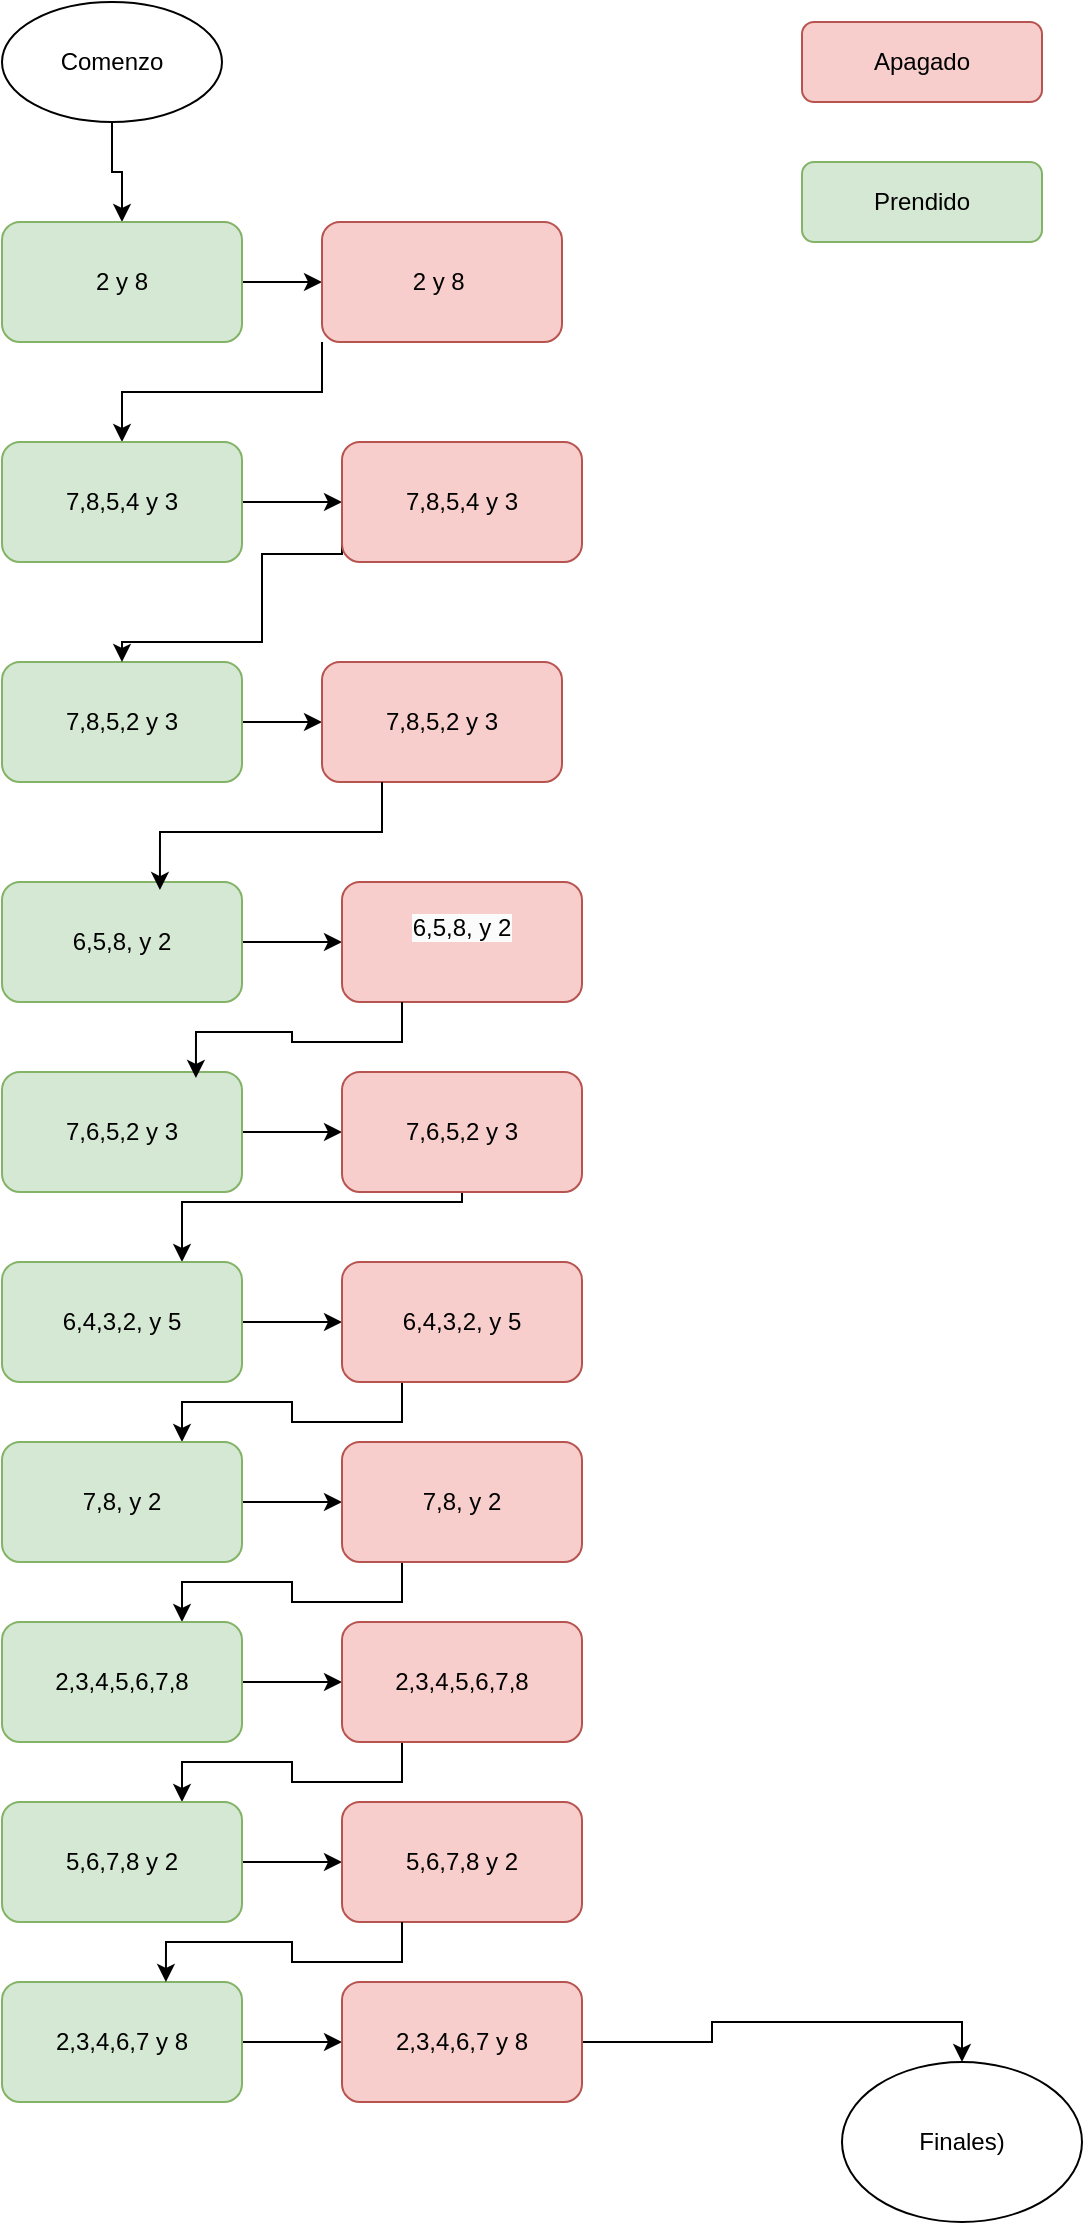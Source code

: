 <mxfile version="24.8.6">
  <diagram name="Página-1" id="GEBvIMfAwYMpBoTknf_l">
    <mxGraphModel dx="1426" dy="817" grid="1" gridSize="10" guides="1" tooltips="1" connect="1" arrows="1" fold="1" page="1" pageScale="1" pageWidth="827" pageHeight="1169" math="0" shadow="0">
      <root>
        <mxCell id="0" />
        <mxCell id="1" parent="0" />
        <mxCell id="pCkRxr9xYV_DmDdtoH0J-1" value="" style="edgeStyle=orthogonalEdgeStyle;rounded=0;orthogonalLoop=1;jettySize=auto;html=1;" edge="1" parent="1" source="-TUOlVaBCOF6hDt7viKi-1" target="-TUOlVaBCOF6hDt7viKi-2">
          <mxGeometry relative="1" as="geometry" />
        </mxCell>
        <mxCell id="-TUOlVaBCOF6hDt7viKi-1" value="Comenzo" style="ellipse;whiteSpace=wrap;" parent="1" vertex="1">
          <mxGeometry x="150" y="50" width="110" height="60" as="geometry" />
        </mxCell>
        <mxCell id="-TUOlVaBCOF6hDt7viKi-12" value="" style="edgeStyle=orthogonalEdgeStyle;rounded=0;orthogonalLoop=1;jettySize=auto;html=1;" parent="1" source="-TUOlVaBCOF6hDt7viKi-2" target="-TUOlVaBCOF6hDt7viKi-3" edge="1">
          <mxGeometry relative="1" as="geometry" />
        </mxCell>
        <mxCell id="-TUOlVaBCOF6hDt7viKi-2" value="2 y 8" style="rounded=1;whiteSpace=wrap;html=1;fillColor=#d5e8d4;strokeColor=#82b366;" parent="1" vertex="1">
          <mxGeometry x="150" y="160" width="120" height="60" as="geometry" />
        </mxCell>
        <mxCell id="-TUOlVaBCOF6hDt7viKi-17" style="edgeStyle=orthogonalEdgeStyle;rounded=0;orthogonalLoop=1;jettySize=auto;html=1;exitX=0;exitY=1;exitDx=0;exitDy=0;entryX=0.5;entryY=0;entryDx=0;entryDy=0;" parent="1" source="-TUOlVaBCOF6hDt7viKi-3" target="-TUOlVaBCOF6hDt7viKi-4" edge="1">
          <mxGeometry relative="1" as="geometry">
            <mxPoint x="300" y="230" as="sourcePoint" />
            <mxPoint x="200" y="310" as="targetPoint" />
          </mxGeometry>
        </mxCell>
        <mxCell id="-TUOlVaBCOF6hDt7viKi-3" value="2 y 8&amp;nbsp;" style="rounded=1;whiteSpace=wrap;html=1;fillColor=#f8cecc;strokeColor=#b85450;" parent="1" vertex="1">
          <mxGeometry x="310" y="160" width="120" height="60" as="geometry" />
        </mxCell>
        <mxCell id="-TUOlVaBCOF6hDt7viKi-13" value="" style="edgeStyle=orthogonalEdgeStyle;rounded=0;orthogonalLoop=1;jettySize=auto;html=1;entryX=0;entryY=0.5;entryDx=0;entryDy=0;" parent="1" source="-TUOlVaBCOF6hDt7viKi-4" target="-TUOlVaBCOF6hDt7viKi-21" edge="1">
          <mxGeometry relative="1" as="geometry">
            <mxPoint x="310" y="300" as="targetPoint" />
          </mxGeometry>
        </mxCell>
        <mxCell id="-TUOlVaBCOF6hDt7viKi-4" value="7,8,5,4 y 3" style="rounded=1;whiteSpace=wrap;html=1;fillColor=#d5e8d4;strokeColor=#82b366;" parent="1" vertex="1">
          <mxGeometry x="150" y="270" width="120" height="60" as="geometry" />
        </mxCell>
        <mxCell id="-TUOlVaBCOF6hDt7viKi-14" value="" style="edgeStyle=orthogonalEdgeStyle;rounded=0;orthogonalLoop=1;jettySize=auto;html=1;" parent="1" source="-TUOlVaBCOF6hDt7viKi-6" target="-TUOlVaBCOF6hDt7viKi-7" edge="1">
          <mxGeometry relative="1" as="geometry" />
        </mxCell>
        <mxCell id="-TUOlVaBCOF6hDt7viKi-6" value="7,8,5,2 y 3" style="rounded=1;whiteSpace=wrap;html=1;fillColor=#d5e8d4;strokeColor=#82b366;" parent="1" vertex="1">
          <mxGeometry x="150" y="380" width="120" height="60" as="geometry" />
        </mxCell>
        <mxCell id="-TUOlVaBCOF6hDt7viKi-7" value="7,8,5,2 y 3" style="rounded=1;whiteSpace=wrap;html=1;fillColor=#f8cecc;strokeColor=#b85450;" parent="1" vertex="1">
          <mxGeometry x="310" y="380" width="120" height="60" as="geometry" />
        </mxCell>
        <mxCell id="-TUOlVaBCOF6hDt7viKi-15" value="" style="edgeStyle=orthogonalEdgeStyle;rounded=0;orthogonalLoop=1;jettySize=auto;html=1;" parent="1" source="-TUOlVaBCOF6hDt7viKi-8" target="-TUOlVaBCOF6hDt7viKi-9" edge="1">
          <mxGeometry relative="1" as="geometry" />
        </mxCell>
        <mxCell id="-TUOlVaBCOF6hDt7viKi-8" value="6,5,8, y 2" style="rounded=1;whiteSpace=wrap;html=1;fillColor=#d5e8d4;strokeColor=#82b366;" parent="1" vertex="1">
          <mxGeometry x="150" y="490" width="120" height="60" as="geometry" />
        </mxCell>
        <mxCell id="-TUOlVaBCOF6hDt7viKi-9" value="&#xa;&lt;span style=&quot;color: rgb(0, 0, 0); font-family: Helvetica; font-size: 12px; font-style: normal; font-variant-ligatures: normal; font-variant-caps: normal; font-weight: 400; letter-spacing: normal; orphans: 2; text-align: center; text-indent: 0px; text-transform: none; widows: 2; word-spacing: 0px; -webkit-text-stroke-width: 0px; white-space: normal; background-color: rgb(251, 251, 251); text-decoration-thickness: initial; text-decoration-style: initial; text-decoration-color: initial; display: inline !important; float: none;&quot;&gt;6,5,8, y 2&lt;/span&gt;&#xa;&#xa;" style="rounded=1;whiteSpace=wrap;html=1;fillColor=#f8cecc;strokeColor=#b85450;" parent="1" vertex="1">
          <mxGeometry x="320" y="490" width="120" height="60" as="geometry" />
        </mxCell>
        <mxCell id="-TUOlVaBCOF6hDt7viKi-16" value="" style="edgeStyle=orthogonalEdgeStyle;rounded=0;orthogonalLoop=1;jettySize=auto;html=1;" parent="1" source="-TUOlVaBCOF6hDt7viKi-10" target="-TUOlVaBCOF6hDt7viKi-11" edge="1">
          <mxGeometry relative="1" as="geometry" />
        </mxCell>
        <mxCell id="-TUOlVaBCOF6hDt7viKi-10" value="7,6,5,2 y 3" style="rounded=1;whiteSpace=wrap;html=1;fillColor=#d5e8d4;strokeColor=#82b366;" parent="1" vertex="1">
          <mxGeometry x="150" y="585" width="120" height="60" as="geometry" />
        </mxCell>
        <mxCell id="pCkRxr9xYV_DmDdtoH0J-13" style="edgeStyle=orthogonalEdgeStyle;rounded=0;orthogonalLoop=1;jettySize=auto;html=1;entryX=0.75;entryY=0;entryDx=0;entryDy=0;" edge="1" parent="1" source="-TUOlVaBCOF6hDt7viKi-11" target="pCkRxr9xYV_DmDdtoH0J-2">
          <mxGeometry relative="1" as="geometry">
            <Array as="points">
              <mxPoint x="380" y="650" />
              <mxPoint x="240" y="650" />
            </Array>
          </mxGeometry>
        </mxCell>
        <mxCell id="-TUOlVaBCOF6hDt7viKi-11" value="7,6,5,2 y 3" style="rounded=1;whiteSpace=wrap;html=1;fillColor=#f8cecc;strokeColor=#b85450;" parent="1" vertex="1">
          <mxGeometry x="320" y="585" width="120" height="60" as="geometry" />
        </mxCell>
        <mxCell id="-TUOlVaBCOF6hDt7viKi-18" style="edgeStyle=orthogonalEdgeStyle;rounded=0;orthogonalLoop=1;jettySize=auto;html=1;exitX=0;exitY=0.833;exitDx=0;exitDy=0;entryX=0.5;entryY=0;entryDx=0;entryDy=0;exitPerimeter=0;" parent="1" source="-TUOlVaBCOF6hDt7viKi-21" target="-TUOlVaBCOF6hDt7viKi-6" edge="1">
          <mxGeometry relative="1" as="geometry">
            <mxPoint x="316.96" y="325.98" as="sourcePoint" />
            <mxPoint x="220" y="390" as="targetPoint" />
            <Array as="points">
              <mxPoint x="320" y="326" />
              <mxPoint x="280" y="326" />
              <mxPoint x="280" y="370" />
              <mxPoint x="210" y="370" />
            </Array>
          </mxGeometry>
        </mxCell>
        <mxCell id="-TUOlVaBCOF6hDt7viKi-19" style="edgeStyle=orthogonalEdgeStyle;rounded=0;orthogonalLoop=1;jettySize=auto;html=1;exitX=0.25;exitY=1;exitDx=0;exitDy=0;entryX=0.658;entryY=0.067;entryDx=0;entryDy=0;entryPerimeter=0;" parent="1" source="-TUOlVaBCOF6hDt7viKi-7" target="-TUOlVaBCOF6hDt7viKi-8" edge="1">
          <mxGeometry relative="1" as="geometry" />
        </mxCell>
        <mxCell id="-TUOlVaBCOF6hDt7viKi-20" style="edgeStyle=orthogonalEdgeStyle;rounded=0;orthogonalLoop=1;jettySize=auto;html=1;exitX=0.25;exitY=1;exitDx=0;exitDy=0;entryX=0.808;entryY=0.05;entryDx=0;entryDy=0;entryPerimeter=0;" parent="1" source="-TUOlVaBCOF6hDt7viKi-9" target="-TUOlVaBCOF6hDt7viKi-10" edge="1">
          <mxGeometry relative="1" as="geometry" />
        </mxCell>
        <mxCell id="-TUOlVaBCOF6hDt7viKi-21" value="7,8,5,4 y 3" style="rounded=1;whiteSpace=wrap;html=1;fillColor=#f8cecc;strokeColor=#b85450;" parent="1" vertex="1">
          <mxGeometry x="320" y="270" width="120" height="60" as="geometry" />
        </mxCell>
        <mxCell id="-TUOlVaBCOF6hDt7viKi-22" value="Apagado" style="rounded=1;whiteSpace=wrap;html=1;fillColor=#f8cecc;strokeColor=#b85450;" parent="1" vertex="1">
          <mxGeometry x="550" y="60" width="120" height="40" as="geometry" />
        </mxCell>
        <mxCell id="pCkRxr9xYV_DmDdtoH0J-19" value="" style="edgeStyle=orthogonalEdgeStyle;rounded=0;orthogonalLoop=1;jettySize=auto;html=1;" edge="1" parent="1" source="pCkRxr9xYV_DmDdtoH0J-2" target="pCkRxr9xYV_DmDdtoH0J-3">
          <mxGeometry relative="1" as="geometry" />
        </mxCell>
        <mxCell id="pCkRxr9xYV_DmDdtoH0J-2" value="6,4,3,2, y 5" style="rounded=1;whiteSpace=wrap;html=1;fillColor=#d5e8d4;strokeColor=#82b366;" vertex="1" parent="1">
          <mxGeometry x="150" y="680" width="120" height="60" as="geometry" />
        </mxCell>
        <mxCell id="pCkRxr9xYV_DmDdtoH0J-15" style="edgeStyle=orthogonalEdgeStyle;rounded=0;orthogonalLoop=1;jettySize=auto;html=1;exitX=0.25;exitY=1;exitDx=0;exitDy=0;entryX=0.75;entryY=0;entryDx=0;entryDy=0;" edge="1" parent="1" source="pCkRxr9xYV_DmDdtoH0J-3" target="pCkRxr9xYV_DmDdtoH0J-4">
          <mxGeometry relative="1" as="geometry" />
        </mxCell>
        <mxCell id="pCkRxr9xYV_DmDdtoH0J-3" value="6,4,3,2, y 5" style="rounded=1;whiteSpace=wrap;html=1;fillColor=#f8cecc;strokeColor=#b85450;" vertex="1" parent="1">
          <mxGeometry x="320" y="680" width="120" height="60" as="geometry" />
        </mxCell>
        <mxCell id="pCkRxr9xYV_DmDdtoH0J-20" value="" style="edgeStyle=orthogonalEdgeStyle;rounded=0;orthogonalLoop=1;jettySize=auto;html=1;" edge="1" parent="1" source="pCkRxr9xYV_DmDdtoH0J-4" target="pCkRxr9xYV_DmDdtoH0J-5">
          <mxGeometry relative="1" as="geometry" />
        </mxCell>
        <mxCell id="pCkRxr9xYV_DmDdtoH0J-4" value="7,8, y 2" style="rounded=1;whiteSpace=wrap;html=1;fillColor=#d5e8d4;strokeColor=#82b366;" vertex="1" parent="1">
          <mxGeometry x="150" y="770" width="120" height="60" as="geometry" />
        </mxCell>
        <mxCell id="pCkRxr9xYV_DmDdtoH0J-16" style="edgeStyle=orthogonalEdgeStyle;rounded=0;orthogonalLoop=1;jettySize=auto;html=1;exitX=0.25;exitY=1;exitDx=0;exitDy=0;entryX=0.75;entryY=0;entryDx=0;entryDy=0;" edge="1" parent="1" source="pCkRxr9xYV_DmDdtoH0J-5" target="pCkRxr9xYV_DmDdtoH0J-6">
          <mxGeometry relative="1" as="geometry" />
        </mxCell>
        <mxCell id="pCkRxr9xYV_DmDdtoH0J-5" value="7,8, y 2" style="rounded=1;whiteSpace=wrap;html=1;fillColor=#f8cecc;strokeColor=#b85450;" vertex="1" parent="1">
          <mxGeometry x="320" y="770" width="120" height="60" as="geometry" />
        </mxCell>
        <mxCell id="pCkRxr9xYV_DmDdtoH0J-21" value="" style="edgeStyle=orthogonalEdgeStyle;rounded=0;orthogonalLoop=1;jettySize=auto;html=1;" edge="1" parent="1" source="pCkRxr9xYV_DmDdtoH0J-6" target="pCkRxr9xYV_DmDdtoH0J-7">
          <mxGeometry relative="1" as="geometry" />
        </mxCell>
        <mxCell id="pCkRxr9xYV_DmDdtoH0J-6" value="2,3,4,5,6,7,8" style="rounded=1;whiteSpace=wrap;html=1;fillColor=#d5e8d4;strokeColor=#82b366;" vertex="1" parent="1">
          <mxGeometry x="150" y="860" width="120" height="60" as="geometry" />
        </mxCell>
        <mxCell id="pCkRxr9xYV_DmDdtoH0J-17" style="edgeStyle=orthogonalEdgeStyle;rounded=0;orthogonalLoop=1;jettySize=auto;html=1;exitX=0.25;exitY=1;exitDx=0;exitDy=0;entryX=0.75;entryY=0;entryDx=0;entryDy=0;" edge="1" parent="1" source="pCkRxr9xYV_DmDdtoH0J-7" target="pCkRxr9xYV_DmDdtoH0J-8">
          <mxGeometry relative="1" as="geometry" />
        </mxCell>
        <mxCell id="pCkRxr9xYV_DmDdtoH0J-7" value="2,3,4,5,6,7,8" style="rounded=1;whiteSpace=wrap;html=1;fillColor=#f8cecc;strokeColor=#b85450;" vertex="1" parent="1">
          <mxGeometry x="320" y="860" width="120" height="60" as="geometry" />
        </mxCell>
        <mxCell id="pCkRxr9xYV_DmDdtoH0J-22" value="" style="edgeStyle=orthogonalEdgeStyle;rounded=0;orthogonalLoop=1;jettySize=auto;html=1;" edge="1" parent="1" source="pCkRxr9xYV_DmDdtoH0J-8" target="pCkRxr9xYV_DmDdtoH0J-9">
          <mxGeometry relative="1" as="geometry" />
        </mxCell>
        <mxCell id="pCkRxr9xYV_DmDdtoH0J-8" value="5,6,7,8 y 2" style="rounded=1;whiteSpace=wrap;html=1;fillColor=#d5e8d4;strokeColor=#82b366;" vertex="1" parent="1">
          <mxGeometry x="150" y="950" width="120" height="60" as="geometry" />
        </mxCell>
        <mxCell id="pCkRxr9xYV_DmDdtoH0J-9" value="5,6,7,8 y 2" style="rounded=1;whiteSpace=wrap;html=1;fillColor=#f8cecc;strokeColor=#b85450;" vertex="1" parent="1">
          <mxGeometry x="320" y="950" width="120" height="60" as="geometry" />
        </mxCell>
        <mxCell id="pCkRxr9xYV_DmDdtoH0J-23" value="" style="edgeStyle=orthogonalEdgeStyle;rounded=0;orthogonalLoop=1;jettySize=auto;html=1;" edge="1" parent="1" source="pCkRxr9xYV_DmDdtoH0J-10" target="pCkRxr9xYV_DmDdtoH0J-11">
          <mxGeometry relative="1" as="geometry" />
        </mxCell>
        <mxCell id="pCkRxr9xYV_DmDdtoH0J-10" value="2,3,4,6,7 y 8" style="rounded=1;whiteSpace=wrap;html=1;fillColor=#d5e8d4;strokeColor=#82b366;" vertex="1" parent="1">
          <mxGeometry x="150" y="1040" width="120" height="60" as="geometry" />
        </mxCell>
        <mxCell id="pCkRxr9xYV_DmDdtoH0J-24" style="edgeStyle=orthogonalEdgeStyle;rounded=0;orthogonalLoop=1;jettySize=auto;html=1;entryX=0.5;entryY=0;entryDx=0;entryDy=0;" edge="1" parent="1" source="pCkRxr9xYV_DmDdtoH0J-11" target="pCkRxr9xYV_DmDdtoH0J-12">
          <mxGeometry relative="1" as="geometry" />
        </mxCell>
        <mxCell id="pCkRxr9xYV_DmDdtoH0J-11" value="2,3,4,6,7 y 8" style="rounded=1;whiteSpace=wrap;html=1;fillColor=#f8cecc;strokeColor=#b85450;" vertex="1" parent="1">
          <mxGeometry x="320" y="1040" width="120" height="60" as="geometry" />
        </mxCell>
        <mxCell id="pCkRxr9xYV_DmDdtoH0J-12" value="Finales)" style="ellipse;whiteSpace=wrap;html=1;" vertex="1" parent="1">
          <mxGeometry x="570" y="1080" width="120" height="80" as="geometry" />
        </mxCell>
        <mxCell id="pCkRxr9xYV_DmDdtoH0J-18" style="edgeStyle=orthogonalEdgeStyle;rounded=0;orthogonalLoop=1;jettySize=auto;html=1;exitX=0.25;exitY=1;exitDx=0;exitDy=0;entryX=0.683;entryY=0;entryDx=0;entryDy=0;entryPerimeter=0;" edge="1" parent="1" source="pCkRxr9xYV_DmDdtoH0J-9" target="pCkRxr9xYV_DmDdtoH0J-10">
          <mxGeometry relative="1" as="geometry" />
        </mxCell>
        <mxCell id="pCkRxr9xYV_DmDdtoH0J-25" value="Prendido" style="rounded=1;whiteSpace=wrap;html=1;fillColor=#d5e8d4;strokeColor=#82b366;" vertex="1" parent="1">
          <mxGeometry x="550" y="130" width="120" height="40" as="geometry" />
        </mxCell>
      </root>
    </mxGraphModel>
  </diagram>
</mxfile>
